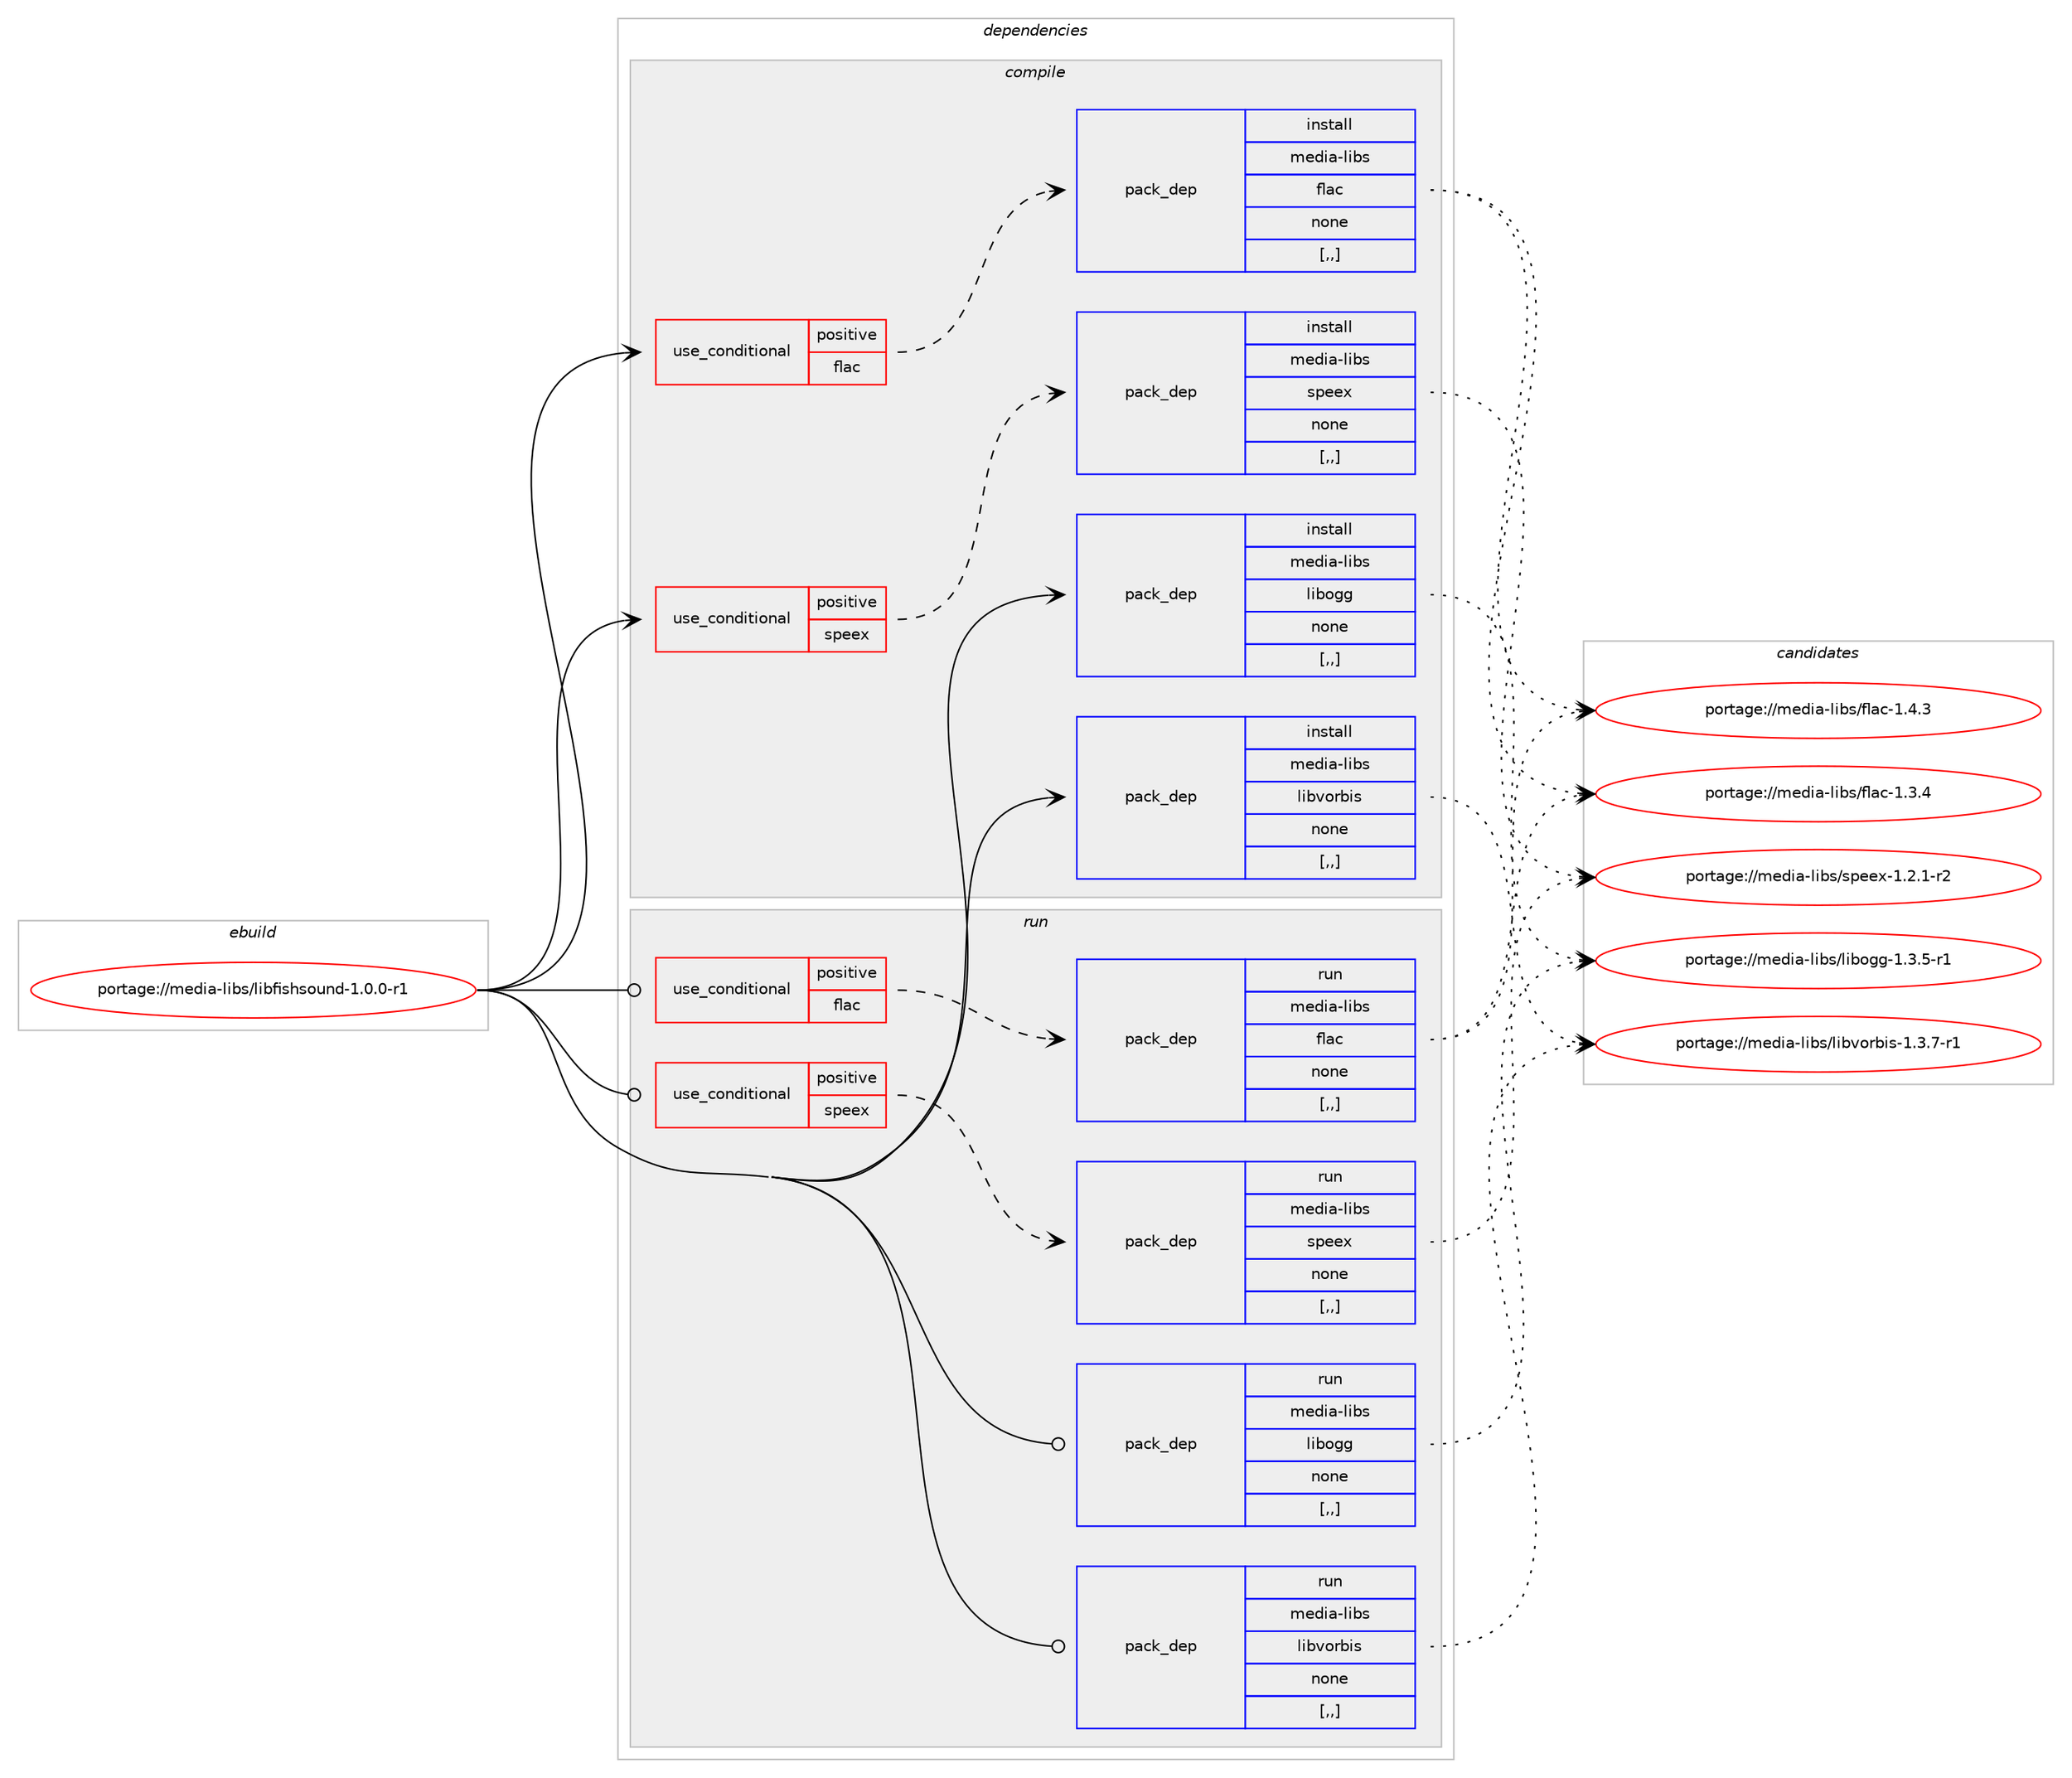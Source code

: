 digraph prolog {

# *************
# Graph options
# *************

newrank=true;
concentrate=true;
compound=true;
graph [rankdir=LR,fontname=Helvetica,fontsize=10,ranksep=1.5];#, ranksep=2.5, nodesep=0.2];
edge  [arrowhead=vee];
node  [fontname=Helvetica,fontsize=10];

# **********
# The ebuild
# **********

subgraph cluster_leftcol {
color=gray;
label=<<i>ebuild</i>>;
id [label="portage://media-libs/libfishsound-1.0.0-r1", color=red, width=4, href="../media-libs/libfishsound-1.0.0-r1.svg"];
}

# ****************
# The dependencies
# ****************

subgraph cluster_midcol {
color=gray;
label=<<i>dependencies</i>>;
subgraph cluster_compile {
fillcolor="#eeeeee";
style=filled;
label=<<i>compile</i>>;
subgraph cond75456 {
dependency298966 [label=<<TABLE BORDER="0" CELLBORDER="1" CELLSPACING="0" CELLPADDING="4"><TR><TD ROWSPAN="3" CELLPADDING="10">use_conditional</TD></TR><TR><TD>positive</TD></TR><TR><TD>flac</TD></TR></TABLE>>, shape=none, color=red];
subgraph pack221148 {
dependency298967 [label=<<TABLE BORDER="0" CELLBORDER="1" CELLSPACING="0" CELLPADDING="4" WIDTH="220"><TR><TD ROWSPAN="6" CELLPADDING="30">pack_dep</TD></TR><TR><TD WIDTH="110">install</TD></TR><TR><TD>media-libs</TD></TR><TR><TD>flac</TD></TR><TR><TD>none</TD></TR><TR><TD>[,,]</TD></TR></TABLE>>, shape=none, color=blue];
}
dependency298966:e -> dependency298967:w [weight=20,style="dashed",arrowhead="vee"];
}
id:e -> dependency298966:w [weight=20,style="solid",arrowhead="vee"];
subgraph cond75457 {
dependency298968 [label=<<TABLE BORDER="0" CELLBORDER="1" CELLSPACING="0" CELLPADDING="4"><TR><TD ROWSPAN="3" CELLPADDING="10">use_conditional</TD></TR><TR><TD>positive</TD></TR><TR><TD>speex</TD></TR></TABLE>>, shape=none, color=red];
subgraph pack221149 {
dependency298969 [label=<<TABLE BORDER="0" CELLBORDER="1" CELLSPACING="0" CELLPADDING="4" WIDTH="220"><TR><TD ROWSPAN="6" CELLPADDING="30">pack_dep</TD></TR><TR><TD WIDTH="110">install</TD></TR><TR><TD>media-libs</TD></TR><TR><TD>speex</TD></TR><TR><TD>none</TD></TR><TR><TD>[,,]</TD></TR></TABLE>>, shape=none, color=blue];
}
dependency298968:e -> dependency298969:w [weight=20,style="dashed",arrowhead="vee"];
}
id:e -> dependency298968:w [weight=20,style="solid",arrowhead="vee"];
subgraph pack221150 {
dependency298970 [label=<<TABLE BORDER="0" CELLBORDER="1" CELLSPACING="0" CELLPADDING="4" WIDTH="220"><TR><TD ROWSPAN="6" CELLPADDING="30">pack_dep</TD></TR><TR><TD WIDTH="110">install</TD></TR><TR><TD>media-libs</TD></TR><TR><TD>libogg</TD></TR><TR><TD>none</TD></TR><TR><TD>[,,]</TD></TR></TABLE>>, shape=none, color=blue];
}
id:e -> dependency298970:w [weight=20,style="solid",arrowhead="vee"];
subgraph pack221151 {
dependency298971 [label=<<TABLE BORDER="0" CELLBORDER="1" CELLSPACING="0" CELLPADDING="4" WIDTH="220"><TR><TD ROWSPAN="6" CELLPADDING="30">pack_dep</TD></TR><TR><TD WIDTH="110">install</TD></TR><TR><TD>media-libs</TD></TR><TR><TD>libvorbis</TD></TR><TR><TD>none</TD></TR><TR><TD>[,,]</TD></TR></TABLE>>, shape=none, color=blue];
}
id:e -> dependency298971:w [weight=20,style="solid",arrowhead="vee"];
}
subgraph cluster_compileandrun {
fillcolor="#eeeeee";
style=filled;
label=<<i>compile and run</i>>;
}
subgraph cluster_run {
fillcolor="#eeeeee";
style=filled;
label=<<i>run</i>>;
subgraph cond75458 {
dependency298972 [label=<<TABLE BORDER="0" CELLBORDER="1" CELLSPACING="0" CELLPADDING="4"><TR><TD ROWSPAN="3" CELLPADDING="10">use_conditional</TD></TR><TR><TD>positive</TD></TR><TR><TD>flac</TD></TR></TABLE>>, shape=none, color=red];
subgraph pack221152 {
dependency298973 [label=<<TABLE BORDER="0" CELLBORDER="1" CELLSPACING="0" CELLPADDING="4" WIDTH="220"><TR><TD ROWSPAN="6" CELLPADDING="30">pack_dep</TD></TR><TR><TD WIDTH="110">run</TD></TR><TR><TD>media-libs</TD></TR><TR><TD>flac</TD></TR><TR><TD>none</TD></TR><TR><TD>[,,]</TD></TR></TABLE>>, shape=none, color=blue];
}
dependency298972:e -> dependency298973:w [weight=20,style="dashed",arrowhead="vee"];
}
id:e -> dependency298972:w [weight=20,style="solid",arrowhead="odot"];
subgraph cond75459 {
dependency298974 [label=<<TABLE BORDER="0" CELLBORDER="1" CELLSPACING="0" CELLPADDING="4"><TR><TD ROWSPAN="3" CELLPADDING="10">use_conditional</TD></TR><TR><TD>positive</TD></TR><TR><TD>speex</TD></TR></TABLE>>, shape=none, color=red];
subgraph pack221153 {
dependency298975 [label=<<TABLE BORDER="0" CELLBORDER="1" CELLSPACING="0" CELLPADDING="4" WIDTH="220"><TR><TD ROWSPAN="6" CELLPADDING="30">pack_dep</TD></TR><TR><TD WIDTH="110">run</TD></TR><TR><TD>media-libs</TD></TR><TR><TD>speex</TD></TR><TR><TD>none</TD></TR><TR><TD>[,,]</TD></TR></TABLE>>, shape=none, color=blue];
}
dependency298974:e -> dependency298975:w [weight=20,style="dashed",arrowhead="vee"];
}
id:e -> dependency298974:w [weight=20,style="solid",arrowhead="odot"];
subgraph pack221154 {
dependency298976 [label=<<TABLE BORDER="0" CELLBORDER="1" CELLSPACING="0" CELLPADDING="4" WIDTH="220"><TR><TD ROWSPAN="6" CELLPADDING="30">pack_dep</TD></TR><TR><TD WIDTH="110">run</TD></TR><TR><TD>media-libs</TD></TR><TR><TD>libogg</TD></TR><TR><TD>none</TD></TR><TR><TD>[,,]</TD></TR></TABLE>>, shape=none, color=blue];
}
id:e -> dependency298976:w [weight=20,style="solid",arrowhead="odot"];
subgraph pack221155 {
dependency298977 [label=<<TABLE BORDER="0" CELLBORDER="1" CELLSPACING="0" CELLPADDING="4" WIDTH="220"><TR><TD ROWSPAN="6" CELLPADDING="30">pack_dep</TD></TR><TR><TD WIDTH="110">run</TD></TR><TR><TD>media-libs</TD></TR><TR><TD>libvorbis</TD></TR><TR><TD>none</TD></TR><TR><TD>[,,]</TD></TR></TABLE>>, shape=none, color=blue];
}
id:e -> dependency298977:w [weight=20,style="solid",arrowhead="odot"];
}
}

# **************
# The candidates
# **************

subgraph cluster_choices {
rank=same;
color=gray;
label=<<i>candidates</i>>;

subgraph choice221148 {
color=black;
nodesep=1;
choice109101100105974510810598115471021089799454946524651 [label="portage://media-libs/flac-1.4.3", color=red, width=4,href="../media-libs/flac-1.4.3.svg"];
choice109101100105974510810598115471021089799454946514652 [label="portage://media-libs/flac-1.3.4", color=red, width=4,href="../media-libs/flac-1.3.4.svg"];
dependency298967:e -> choice109101100105974510810598115471021089799454946524651:w [style=dotted,weight="100"];
dependency298967:e -> choice109101100105974510810598115471021089799454946514652:w [style=dotted,weight="100"];
}
subgraph choice221149 {
color=black;
nodesep=1;
choice109101100105974510810598115471151121011011204549465046494511450 [label="portage://media-libs/speex-1.2.1-r2", color=red, width=4,href="../media-libs/speex-1.2.1-r2.svg"];
dependency298969:e -> choice109101100105974510810598115471151121011011204549465046494511450:w [style=dotted,weight="100"];
}
subgraph choice221150 {
color=black;
nodesep=1;
choice10910110010597451081059811547108105981111031034549465146534511449 [label="portage://media-libs/libogg-1.3.5-r1", color=red, width=4,href="../media-libs/libogg-1.3.5-r1.svg"];
dependency298970:e -> choice10910110010597451081059811547108105981111031034549465146534511449:w [style=dotted,weight="100"];
}
subgraph choice221151 {
color=black;
nodesep=1;
choice1091011001059745108105981154710810598118111114981051154549465146554511449 [label="portage://media-libs/libvorbis-1.3.7-r1", color=red, width=4,href="../media-libs/libvorbis-1.3.7-r1.svg"];
dependency298971:e -> choice1091011001059745108105981154710810598118111114981051154549465146554511449:w [style=dotted,weight="100"];
}
subgraph choice221152 {
color=black;
nodesep=1;
choice109101100105974510810598115471021089799454946524651 [label="portage://media-libs/flac-1.4.3", color=red, width=4,href="../media-libs/flac-1.4.3.svg"];
choice109101100105974510810598115471021089799454946514652 [label="portage://media-libs/flac-1.3.4", color=red, width=4,href="../media-libs/flac-1.3.4.svg"];
dependency298973:e -> choice109101100105974510810598115471021089799454946524651:w [style=dotted,weight="100"];
dependency298973:e -> choice109101100105974510810598115471021089799454946514652:w [style=dotted,weight="100"];
}
subgraph choice221153 {
color=black;
nodesep=1;
choice109101100105974510810598115471151121011011204549465046494511450 [label="portage://media-libs/speex-1.2.1-r2", color=red, width=4,href="../media-libs/speex-1.2.1-r2.svg"];
dependency298975:e -> choice109101100105974510810598115471151121011011204549465046494511450:w [style=dotted,weight="100"];
}
subgraph choice221154 {
color=black;
nodesep=1;
choice10910110010597451081059811547108105981111031034549465146534511449 [label="portage://media-libs/libogg-1.3.5-r1", color=red, width=4,href="../media-libs/libogg-1.3.5-r1.svg"];
dependency298976:e -> choice10910110010597451081059811547108105981111031034549465146534511449:w [style=dotted,weight="100"];
}
subgraph choice221155 {
color=black;
nodesep=1;
choice1091011001059745108105981154710810598118111114981051154549465146554511449 [label="portage://media-libs/libvorbis-1.3.7-r1", color=red, width=4,href="../media-libs/libvorbis-1.3.7-r1.svg"];
dependency298977:e -> choice1091011001059745108105981154710810598118111114981051154549465146554511449:w [style=dotted,weight="100"];
}
}

}
